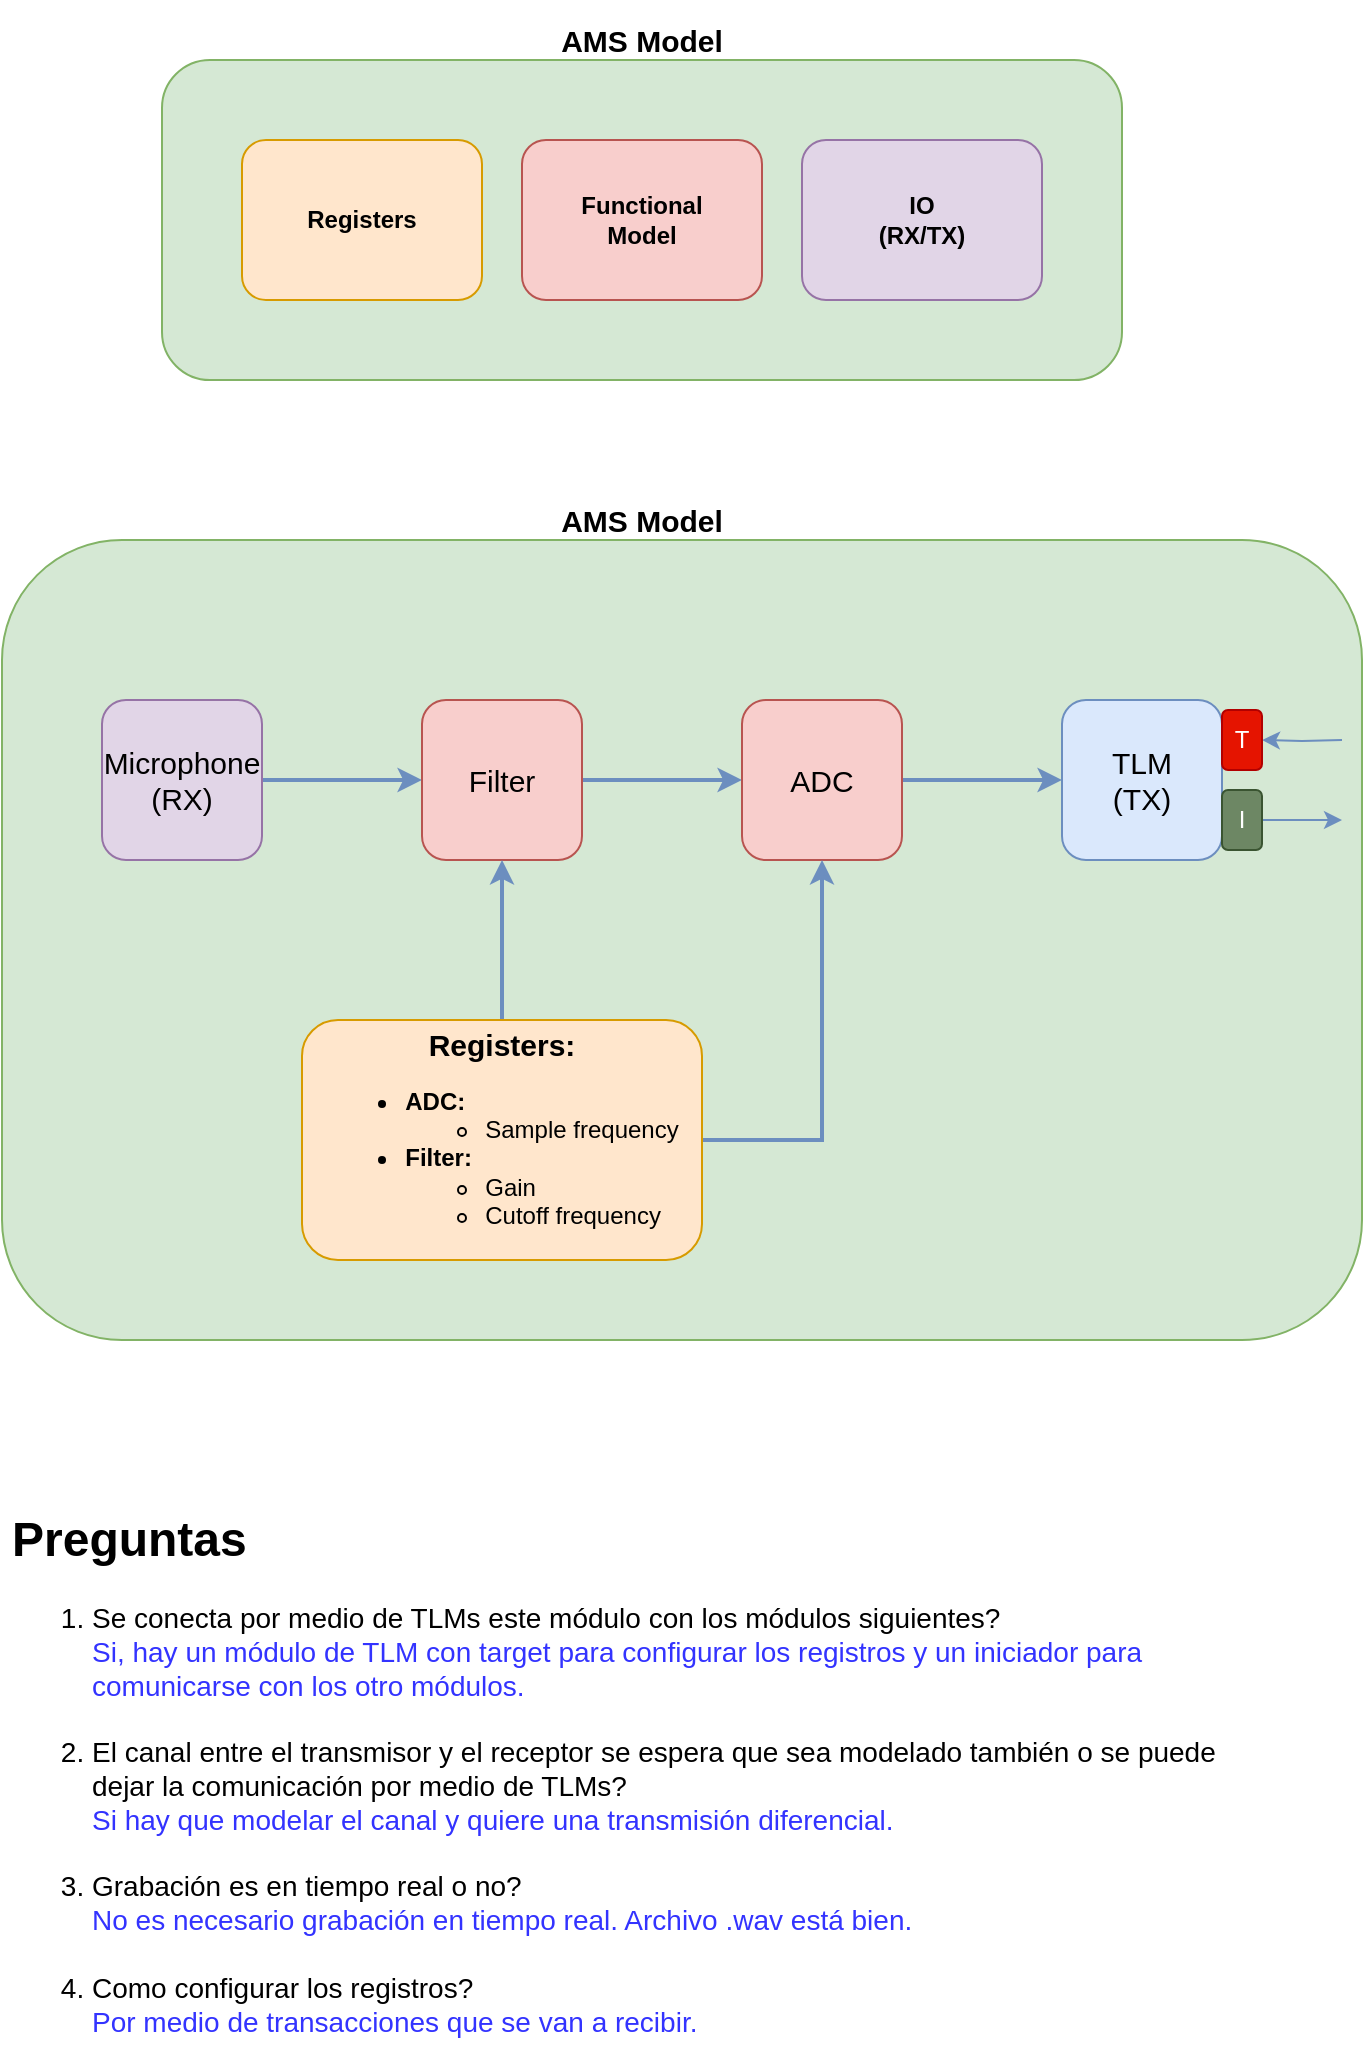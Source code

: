 <mxfile version="20.2.3" type="device"><diagram id="rwGBciGuOBe-E5kVw3XS" name="Page-1"><mxGraphModel dx="1125" dy="644" grid="1" gridSize="10" guides="1" tooltips="1" connect="1" arrows="1" fold="1" page="1" pageScale="1" pageWidth="850" pageHeight="1100" math="0" shadow="0"><root><mxCell id="0"/><mxCell id="1" parent="0"/><mxCell id="aGjN7tOKRLzDIxElSiI3-13" value="" style="rounded=1;whiteSpace=wrap;html=1;fontSize=15;fillColor=#d5e8d4;strokeColor=#82b366;" parent="1" vertex="1"><mxGeometry x="120" y="320" width="680" height="400" as="geometry"/></mxCell><mxCell id="aGjN7tOKRLzDIxElSiI3-1" value="" style="rounded=1;whiteSpace=wrap;html=1;align=center;fillColor=#d5e8d4;strokeColor=#82b366;" parent="1" vertex="1"><mxGeometry x="200" y="80" width="480" height="160" as="geometry"/></mxCell><mxCell id="aGjN7tOKRLzDIxElSiI3-2" value="&lt;b&gt;Registers&lt;/b&gt;" style="rounded=1;whiteSpace=wrap;html=1;fillColor=#ffe6cc;strokeColor=#d79b00;" parent="1" vertex="1"><mxGeometry x="240" y="120" width="120" height="80" as="geometry"/></mxCell><mxCell id="aGjN7tOKRLzDIxElSiI3-3" value="&lt;b&gt;Functional&lt;br&gt;Model&lt;/b&gt;" style="rounded=1;whiteSpace=wrap;html=1;fillColor=#f8cecc;strokeColor=#b85450;" parent="1" vertex="1"><mxGeometry x="380" y="120" width="120" height="80" as="geometry"/></mxCell><mxCell id="aGjN7tOKRLzDIxElSiI3-4" value="&lt;b&gt;IO&lt;br&gt;(RX/TX)&lt;/b&gt;" style="rounded=1;whiteSpace=wrap;html=1;fillColor=#e1d5e7;strokeColor=#9673a6;" parent="1" vertex="1"><mxGeometry x="520" y="120" width="120" height="80" as="geometry"/></mxCell><mxCell id="aGjN7tOKRLzDIxElSiI3-5" value="&lt;font style=&quot;font-size: 15px;&quot;&gt;&lt;b&gt;AMS Model&lt;/b&gt;&lt;/font&gt;" style="text;html=1;strokeColor=none;fillColor=none;align=center;verticalAlign=middle;whiteSpace=wrap;rounded=0;" parent="1" vertex="1"><mxGeometry x="380" y="50" width="120" height="40" as="geometry"/></mxCell><mxCell id="aGjN7tOKRLzDIxElSiI3-8" style="edgeStyle=orthogonalEdgeStyle;rounded=0;orthogonalLoop=1;jettySize=auto;html=1;exitX=1;exitY=0.5;exitDx=0;exitDy=0;fontSize=15;fillColor=#dae8fc;strokeColor=#6c8ebf;entryX=0;entryY=0.5;entryDx=0;entryDy=0;strokeWidth=2;" parent="1" source="aGjN7tOKRLzDIxElSiI3-7" target="aGjN7tOKRLzDIxElSiI3-9" edge="1"><mxGeometry relative="1" as="geometry"><mxPoint x="320" y="440" as="targetPoint"/></mxGeometry></mxCell><mxCell id="aGjN7tOKRLzDIxElSiI3-7" value="Microphone&lt;br&gt;(RX)" style="rounded=1;whiteSpace=wrap;html=1;fontSize=15;fillColor=#e1d5e7;strokeColor=#9673a6;" parent="1" vertex="1"><mxGeometry x="170" y="400" width="80" height="80" as="geometry"/></mxCell><mxCell id="aGjN7tOKRLzDIxElSiI3-11" style="edgeStyle=orthogonalEdgeStyle;rounded=0;orthogonalLoop=1;jettySize=auto;html=1;exitX=1;exitY=0.5;exitDx=0;exitDy=0;entryX=0;entryY=0.5;entryDx=0;entryDy=0;fontSize=15;fillColor=#dae8fc;strokeColor=#6c8ebf;strokeWidth=2;" parent="1" source="aGjN7tOKRLzDIxElSiI3-9" target="aGjN7tOKRLzDIxElSiI3-10" edge="1"><mxGeometry relative="1" as="geometry"/></mxCell><mxCell id="aGjN7tOKRLzDIxElSiI3-9" value="Filter" style="rounded=1;whiteSpace=wrap;html=1;fontSize=15;fillColor=#f8cecc;strokeColor=#b85450;" parent="1" vertex="1"><mxGeometry x="330" y="400" width="80" height="80" as="geometry"/></mxCell><mxCell id="aGjN7tOKRLzDIxElSiI3-16" style="edgeStyle=orthogonalEdgeStyle;rounded=0;orthogonalLoop=1;jettySize=auto;html=1;exitX=1;exitY=0.5;exitDx=0;exitDy=0;entryX=0;entryY=0.5;entryDx=0;entryDy=0;fontSize=15;fillColor=#dae8fc;strokeColor=#6c8ebf;strokeWidth=2;" parent="1" source="aGjN7tOKRLzDIxElSiI3-10" target="aGjN7tOKRLzDIxElSiI3-15" edge="1"><mxGeometry relative="1" as="geometry"/></mxCell><mxCell id="aGjN7tOKRLzDIxElSiI3-10" value="ADC" style="rounded=1;whiteSpace=wrap;html=1;fontSize=15;fillColor=#f8cecc;strokeColor=#b85450;" parent="1" vertex="1"><mxGeometry x="490" y="400" width="80" height="80" as="geometry"/></mxCell><mxCell id="aGjN7tOKRLzDIxElSiI3-17" style="edgeStyle=orthogonalEdgeStyle;rounded=0;orthogonalLoop=1;jettySize=auto;html=1;exitX=0.5;exitY=0;exitDx=0;exitDy=0;entryX=0.5;entryY=1;entryDx=0;entryDy=0;fontSize=15;fillColor=#dae8fc;strokeColor=#6c8ebf;strokeWidth=2;" parent="1" source="aGjN7tOKRLzDIxElSiI3-12" target="aGjN7tOKRLzDIxElSiI3-9" edge="1"><mxGeometry relative="1" as="geometry"/></mxCell><mxCell id="aGjN7tOKRLzDIxElSiI3-18" style="edgeStyle=orthogonalEdgeStyle;rounded=0;orthogonalLoop=1;jettySize=auto;html=1;exitX=1;exitY=0.5;exitDx=0;exitDy=0;entryX=0.5;entryY=1;entryDx=0;entryDy=0;fontSize=15;fillColor=#dae8fc;strokeColor=#6c8ebf;strokeWidth=2;" parent="1" source="aGjN7tOKRLzDIxElSiI3-12" target="aGjN7tOKRLzDIxElSiI3-10" edge="1"><mxGeometry relative="1" as="geometry"/></mxCell><mxCell id="aGjN7tOKRLzDIxElSiI3-12" value="&lt;font style=&quot;font-weight: bold; font-size: 15px;&quot;&gt;Registers:&lt;/font&gt;&lt;br&gt;&lt;div style=&quot;text-align: left;&quot;&gt;&lt;ul style=&quot;&quot;&gt;&lt;li style=&quot;font-weight: bold;&quot;&gt;&lt;b style=&quot;background-color: initial;&quot;&gt;ADC:&lt;/b&gt;&lt;/li&gt;&lt;ul style=&quot;&quot;&gt;&lt;li style=&quot;&quot;&gt;&lt;span style=&quot;background-color: initial;&quot;&gt;Sample frequency&lt;/span&gt;&lt;/li&gt;&lt;/ul&gt;&lt;li style=&quot;font-weight: bold;&quot;&gt;Filter:&lt;/li&gt;&lt;ul style=&quot;&quot;&gt;&lt;li style=&quot;&quot;&gt;Gain&lt;/li&gt;&lt;li style=&quot;&quot;&gt;Cutoff frequency&lt;/li&gt;&lt;/ul&gt;&lt;/ul&gt;&lt;/div&gt;" style="rounded=1;whiteSpace=wrap;html=1;fillColor=#ffe6cc;strokeColor=#d79b00;" parent="1" vertex="1"><mxGeometry x="270" y="560" width="200" height="120" as="geometry"/></mxCell><mxCell id="aGjN7tOKRLzDIxElSiI3-14" value="&lt;font style=&quot;font-size: 15px;&quot;&gt;&lt;b&gt;AMS Model&lt;/b&gt;&lt;/font&gt;" style="text;html=1;strokeColor=none;fillColor=none;align=center;verticalAlign=middle;whiteSpace=wrap;rounded=0;" parent="1" vertex="1"><mxGeometry x="380" y="290" width="120" height="40" as="geometry"/></mxCell><mxCell id="aGjN7tOKRLzDIxElSiI3-15" value="TLM&lt;br&gt;(TX)" style="rounded=1;whiteSpace=wrap;html=1;fontSize=15;fillColor=#dae8fc;strokeColor=#6c8ebf;" parent="1" vertex="1"><mxGeometry x="650" y="400" width="80" height="80" as="geometry"/></mxCell><mxCell id="AVAzSkdN6orkdhxTo76F-1" value="&lt;h1&gt;&lt;span style=&quot;background-color: initial;&quot;&gt;Preguntas&lt;/span&gt;&lt;/h1&gt;&lt;div style=&quot;font-size: 14px;&quot;&gt;&lt;ol&gt;&lt;li&gt;&lt;span style=&quot;background-color: initial; font-weight: normal;&quot;&gt;Se conecta por medio de TLMs este módulo con los módulos siguientes?&lt;br&gt;&lt;font color=&quot;#3333ff&quot;&gt;Si, hay un módulo de TLM con target para configurar los registros y un iniciador para comunicarse con los otro módulos.&lt;/font&gt;&lt;br&gt;&lt;br&gt;&lt;/span&gt;&lt;/li&gt;&lt;li&gt;&lt;span style=&quot;background-color: initial; font-weight: normal;&quot;&gt;El canal entre el transmisor y el receptor se espera que sea modelado también o se puede dejar la comunicación por medio de TLMs?&lt;br&gt;&lt;font color=&quot;#3333ff&quot;&gt;Si hay que modelar el canal y quiere una transmisión diferencial.&amp;nbsp;&lt;/font&gt;&lt;br&gt;&lt;br&gt;&lt;/span&gt;&lt;/li&gt;&lt;li&gt;&lt;span style=&quot;background-color: initial; font-weight: normal;&quot;&gt;Grabación es en tiempo real o no?&lt;br&gt;&lt;font color=&quot;#3333ff&quot;&gt;No es necesario grabación en tiempo real. Archivo .wav está bien.&lt;/font&gt;&lt;br&gt;&lt;br&gt;&lt;/span&gt;&lt;/li&gt;&lt;li&gt;Como configurar los registros?&lt;br&gt;&lt;font color=&quot;#3333ff&quot;&gt;Por medio de transacciones que se van a recibir.&lt;/font&gt;&lt;/li&gt;&lt;/ol&gt;&lt;/div&gt;" style="text;html=1;strokeColor=none;fillColor=none;spacing=5;spacingTop=-20;whiteSpace=wrap;overflow=hidden;rounded=0;" parent="1" vertex="1"><mxGeometry x="120" y="800" width="640" height="280" as="geometry"/></mxCell><mxCell id="7K2tEW5LHJIim7hjDuiE-6" style="edgeStyle=orthogonalEdgeStyle;rounded=0;orthogonalLoop=1;jettySize=auto;html=1;entryX=1;entryY=0.5;entryDx=0;entryDy=0;fillColor=#dae8fc;strokeColor=#6c8ebf;" edge="1" parent="1" target="7K2tEW5LHJIim7hjDuiE-3"><mxGeometry relative="1" as="geometry"><mxPoint x="790" y="420" as="sourcePoint"/></mxGeometry></mxCell><mxCell id="7K2tEW5LHJIim7hjDuiE-3" value="T" style="rounded=1;whiteSpace=wrap;html=1;fillColor=#e51400;strokeColor=#B20000;fontColor=#ffffff;" vertex="1" parent="1"><mxGeometry x="730" y="405" width="20" height="30" as="geometry"/></mxCell><mxCell id="7K2tEW5LHJIim7hjDuiE-5" style="edgeStyle=orthogonalEdgeStyle;rounded=0;orthogonalLoop=1;jettySize=auto;html=1;exitX=1;exitY=0.5;exitDx=0;exitDy=0;fillColor=#dae8fc;strokeColor=#6c8ebf;" edge="1" parent="1" source="7K2tEW5LHJIim7hjDuiE-4"><mxGeometry relative="1" as="geometry"><mxPoint x="790" y="460" as="targetPoint"/></mxGeometry></mxCell><mxCell id="7K2tEW5LHJIim7hjDuiE-4" value="I" style="rounded=1;whiteSpace=wrap;html=1;fillColor=#6d8764;strokeColor=#3A5431;fontColor=#ffffff;" vertex="1" parent="1"><mxGeometry x="730" y="445" width="20" height="30" as="geometry"/></mxCell></root></mxGraphModel></diagram></mxfile>